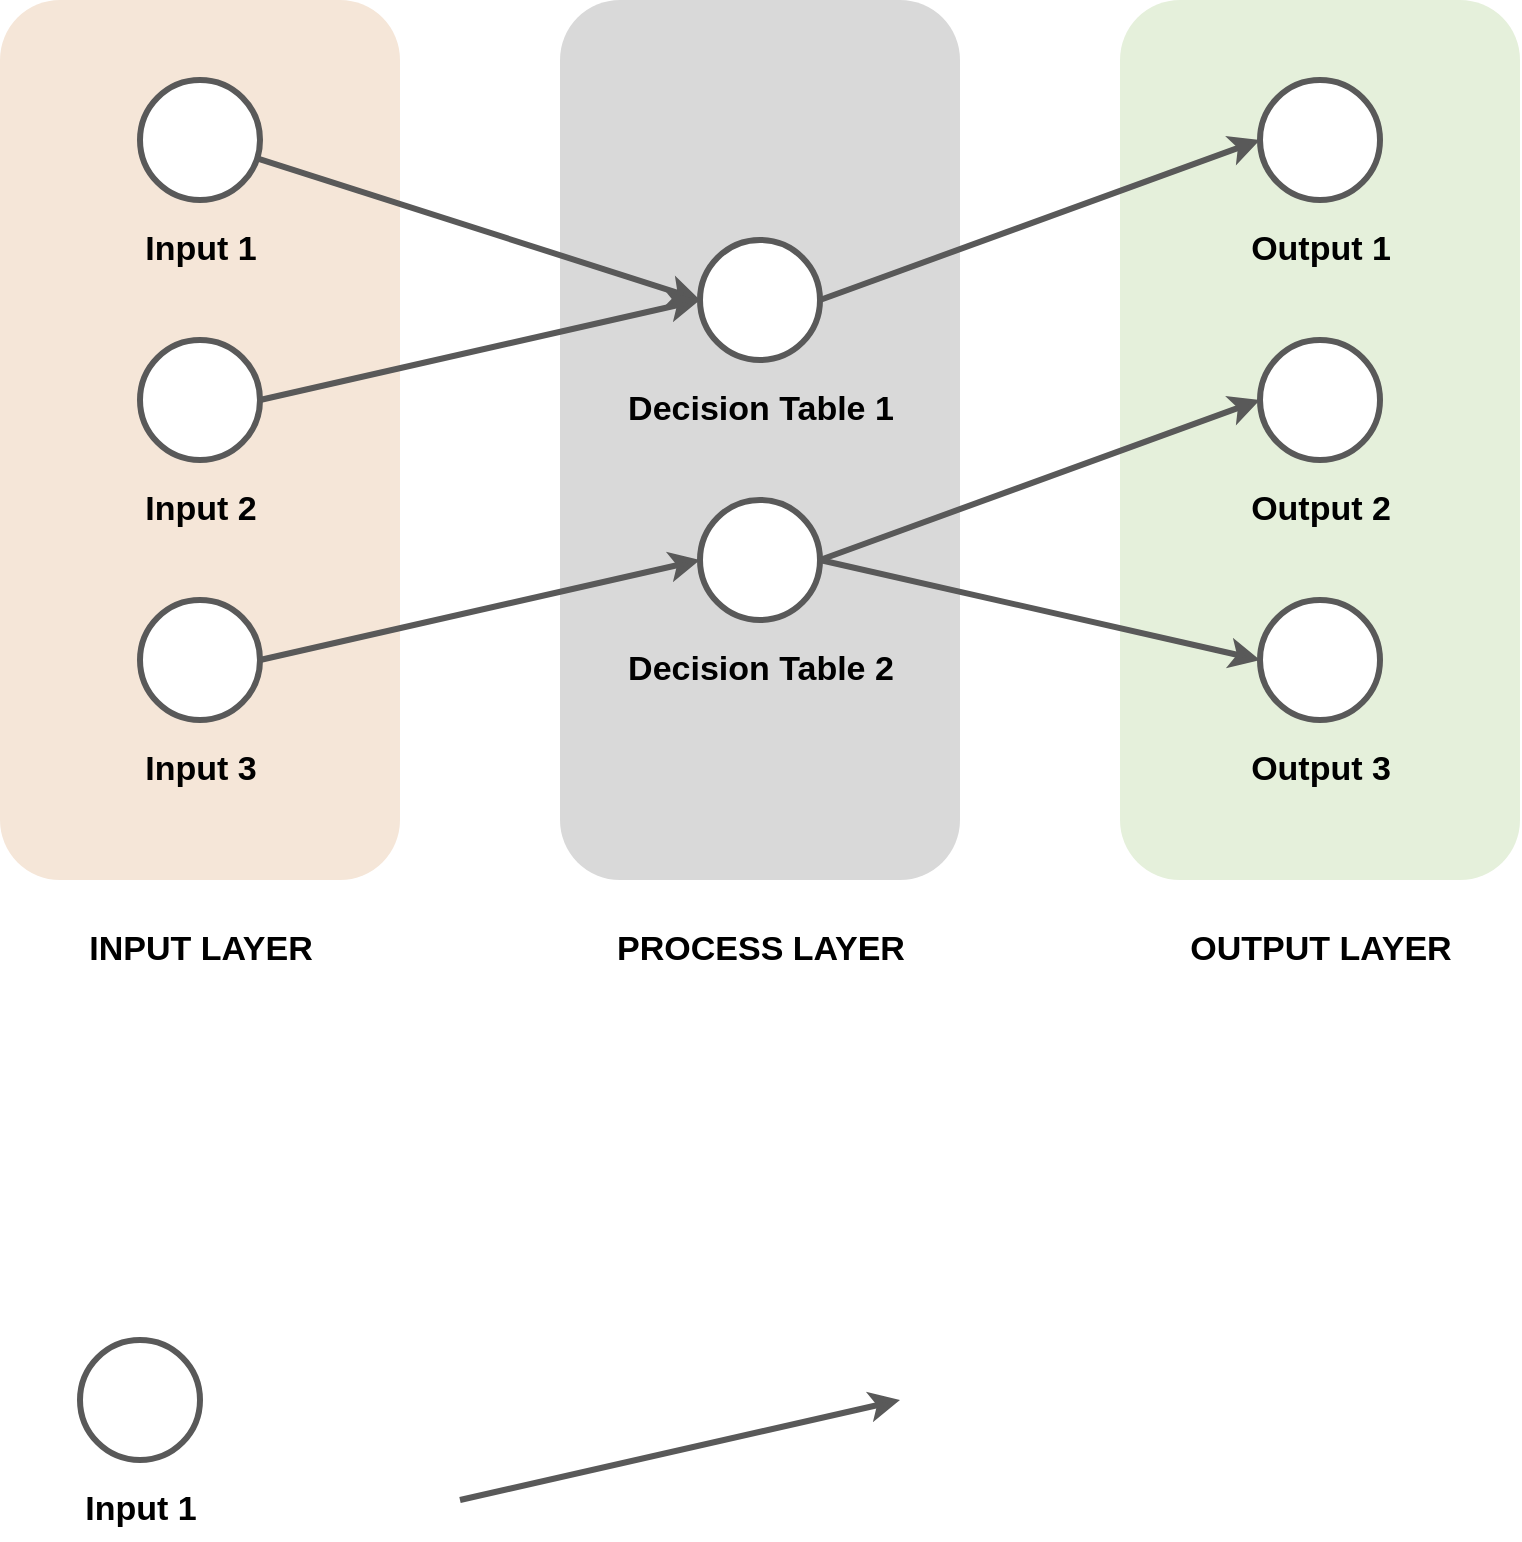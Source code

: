 <mxfile version="24.3.1" type="github">
  <diagram name="Page-1" id="GZAQ_rb6XUfxULKNEcLe">
    <mxGraphModel dx="2074" dy="1132" grid="1" gridSize="10" guides="1" tooltips="1" connect="1" arrows="1" fold="1" page="1" pageScale="1" pageWidth="1169" pageHeight="827" math="0" shadow="0">
      <root>
        <mxCell id="0" />
        <mxCell id="1" parent="0" />
        <mxCell id="z3RG9zAnCcS4gex4DY__-4" value="" style="rounded=1;whiteSpace=wrap;html=1;fillColor=#f5e6d8;strokeColor=none;" parent="1" vertex="1">
          <mxGeometry width="200" height="440" as="geometry" />
        </mxCell>
        <mxCell id="z3RG9zAnCcS4gex4DY__-5" value="" style="rounded=1;whiteSpace=wrap;html=1;fillColor=#d9d9d9;strokeColor=none;" parent="1" vertex="1">
          <mxGeometry x="280" width="200" height="440" as="geometry" />
        </mxCell>
        <mxCell id="z3RG9zAnCcS4gex4DY__-6" value="" style="rounded=1;whiteSpace=wrap;html=1;fillColor=#e5f0db;strokeColor=none;" parent="1" vertex="1">
          <mxGeometry x="560" width="200" height="440" as="geometry" />
        </mxCell>
        <mxCell id="z3RG9zAnCcS4gex4DY__-7" value="" style="ellipse;whiteSpace=wrap;html=1;aspect=fixed;strokeWidth=3;strokeColor=#595959;" parent="1" vertex="1">
          <mxGeometry x="40" y="670" width="60" height="60" as="geometry" />
        </mxCell>
        <mxCell id="z3RG9zAnCcS4gex4DY__-8" value="Input 1" style="text;html=1;align=center;verticalAlign=middle;resizable=0;points=[];autosize=1;strokeColor=none;fillColor=none;fontStyle=1;fontSize=17;" parent="1" vertex="1">
          <mxGeometry x="30" y="740" width="80" height="30" as="geometry" />
        </mxCell>
        <mxCell id="akKol83kmXxrZ-0CjjJh-11" style="rounded=0;orthogonalLoop=1;jettySize=auto;html=1;entryX=0;entryY=0.5;entryDx=0;entryDy=0;strokeWidth=3;strokeColor=#595959;" edge="1" parent="1" source="z3RG9zAnCcS4gex4DY__-9" target="akKol83kmXxrZ-0CjjJh-1">
          <mxGeometry relative="1" as="geometry" />
        </mxCell>
        <mxCell id="z3RG9zAnCcS4gex4DY__-9" value="" style="ellipse;whiteSpace=wrap;html=1;aspect=fixed;strokeWidth=3;strokeColor=#595959;" parent="1" vertex="1">
          <mxGeometry x="70" y="40" width="60" height="60" as="geometry" />
        </mxCell>
        <mxCell id="z3RG9zAnCcS4gex4DY__-11" value="Input 1" style="text;html=1;align=center;verticalAlign=middle;resizable=0;points=[];autosize=1;strokeColor=none;fillColor=none;fontStyle=1;fontSize=17;" parent="1" vertex="1">
          <mxGeometry x="60" y="110" width="80" height="30" as="geometry" />
        </mxCell>
        <mxCell id="z3RG9zAnCcS4gex4DY__-12" value="" style="ellipse;whiteSpace=wrap;html=1;aspect=fixed;strokeWidth=3;strokeColor=#595959;" parent="1" vertex="1">
          <mxGeometry x="70" y="170" width="60" height="60" as="geometry" />
        </mxCell>
        <mxCell id="z3RG9zAnCcS4gex4DY__-13" value="Input 2" style="text;html=1;align=center;verticalAlign=middle;resizable=0;points=[];autosize=1;strokeColor=none;fillColor=none;fontStyle=1;fontSize=17;" parent="1" vertex="1">
          <mxGeometry x="60" y="240" width="80" height="30" as="geometry" />
        </mxCell>
        <mxCell id="z3RG9zAnCcS4gex4DY__-14" value="" style="ellipse;whiteSpace=wrap;html=1;aspect=fixed;strokeWidth=3;strokeColor=#595959;" parent="1" vertex="1">
          <mxGeometry x="70" y="300" width="60" height="60" as="geometry" />
        </mxCell>
        <mxCell id="z3RG9zAnCcS4gex4DY__-15" value="Input 3" style="text;html=1;align=center;verticalAlign=middle;resizable=0;points=[];autosize=1;strokeColor=none;fillColor=none;fontStyle=1;fontSize=17;" parent="1" vertex="1">
          <mxGeometry x="60" y="370" width="80" height="30" as="geometry" />
        </mxCell>
        <mxCell id="z3RG9zAnCcS4gex4DY__-16" value="INPUT LAYER" style="text;html=1;align=center;verticalAlign=middle;resizable=0;points=[];autosize=1;strokeColor=none;fillColor=none;fontStyle=1;fontSize=17;" parent="1" vertex="1">
          <mxGeometry x="35" y="460" width="130" height="30" as="geometry" />
        </mxCell>
        <mxCell id="z3RG9zAnCcS4gex4DY__-17" value="PROCESS LAYER" style="text;html=1;align=center;verticalAlign=middle;resizable=0;points=[];autosize=1;strokeColor=none;fillColor=none;fontStyle=1;fontSize=17;" parent="1" vertex="1">
          <mxGeometry x="295" y="460" width="170" height="30" as="geometry" />
        </mxCell>
        <mxCell id="z3RG9zAnCcS4gex4DY__-18" value="OUTPUT LAYER" style="text;html=1;align=center;verticalAlign=middle;resizable=0;points=[];autosize=1;strokeColor=none;fillColor=none;fontStyle=1;fontSize=17;" parent="1" vertex="1">
          <mxGeometry x="585" y="460" width="150" height="30" as="geometry" />
        </mxCell>
        <mxCell id="akKol83kmXxrZ-0CjjJh-1" value="" style="ellipse;whiteSpace=wrap;html=1;aspect=fixed;strokeWidth=3;strokeColor=#595959;" vertex="1" parent="1">
          <mxGeometry x="350" y="120" width="60" height="60" as="geometry" />
        </mxCell>
        <mxCell id="akKol83kmXxrZ-0CjjJh-2" value="Decision Table 1" style="text;html=1;align=center;verticalAlign=middle;resizable=0;points=[];autosize=1;strokeColor=none;fillColor=none;fontStyle=1;fontSize=17;" vertex="1" parent="1">
          <mxGeometry x="305" y="190" width="150" height="30" as="geometry" />
        </mxCell>
        <mxCell id="akKol83kmXxrZ-0CjjJh-3" value="" style="ellipse;whiteSpace=wrap;html=1;aspect=fixed;strokeWidth=3;strokeColor=#595959;" vertex="1" parent="1">
          <mxGeometry x="350" y="250" width="60" height="60" as="geometry" />
        </mxCell>
        <mxCell id="akKol83kmXxrZ-0CjjJh-4" value="Decision Table 2" style="text;html=1;align=center;verticalAlign=middle;resizable=0;points=[];autosize=1;strokeColor=none;fillColor=none;fontStyle=1;fontSize=17;" vertex="1" parent="1">
          <mxGeometry x="305" y="320" width="150" height="30" as="geometry" />
        </mxCell>
        <mxCell id="akKol83kmXxrZ-0CjjJh-5" value="" style="ellipse;whiteSpace=wrap;html=1;aspect=fixed;strokeWidth=3;strokeColor=#595959;" vertex="1" parent="1">
          <mxGeometry x="630" y="40" width="60" height="60" as="geometry" />
        </mxCell>
        <mxCell id="akKol83kmXxrZ-0CjjJh-6" value="Output 1" style="text;html=1;align=center;verticalAlign=middle;resizable=0;points=[];autosize=1;strokeColor=none;fillColor=none;fontStyle=1;fontSize=17;" vertex="1" parent="1">
          <mxGeometry x="615" y="110" width="90" height="30" as="geometry" />
        </mxCell>
        <mxCell id="akKol83kmXxrZ-0CjjJh-7" value="" style="ellipse;whiteSpace=wrap;html=1;aspect=fixed;strokeWidth=3;strokeColor=#595959;" vertex="1" parent="1">
          <mxGeometry x="630" y="170" width="60" height="60" as="geometry" />
        </mxCell>
        <mxCell id="akKol83kmXxrZ-0CjjJh-8" value="Output 2" style="text;html=1;align=center;verticalAlign=middle;resizable=0;points=[];autosize=1;strokeColor=none;fillColor=none;fontStyle=1;fontSize=17;" vertex="1" parent="1">
          <mxGeometry x="615" y="240" width="90" height="30" as="geometry" />
        </mxCell>
        <mxCell id="akKol83kmXxrZ-0CjjJh-9" value="" style="ellipse;whiteSpace=wrap;html=1;aspect=fixed;strokeWidth=3;strokeColor=#595959;" vertex="1" parent="1">
          <mxGeometry x="630" y="300" width="60" height="60" as="geometry" />
        </mxCell>
        <mxCell id="akKol83kmXxrZ-0CjjJh-10" value="Output 3" style="text;html=1;align=center;verticalAlign=middle;resizable=0;points=[];autosize=1;strokeColor=none;fillColor=none;fontStyle=1;fontSize=17;" vertex="1" parent="1">
          <mxGeometry x="615" y="370" width="90" height="30" as="geometry" />
        </mxCell>
        <mxCell id="akKol83kmXxrZ-0CjjJh-13" style="rounded=0;orthogonalLoop=1;jettySize=auto;html=1;entryX=0;entryY=0.5;entryDx=0;entryDy=0;strokeWidth=3;strokeColor=#595959;exitX=1;exitY=0.5;exitDx=0;exitDy=0;" edge="1" parent="1" source="z3RG9zAnCcS4gex4DY__-12" target="akKol83kmXxrZ-0CjjJh-1">
          <mxGeometry relative="1" as="geometry">
            <mxPoint x="139" y="89" as="sourcePoint" />
            <mxPoint x="360" y="160" as="targetPoint" />
          </mxGeometry>
        </mxCell>
        <mxCell id="akKol83kmXxrZ-0CjjJh-15" style="rounded=0;orthogonalLoop=1;jettySize=auto;html=1;entryX=0;entryY=0.5;entryDx=0;entryDy=0;strokeWidth=3;strokeColor=#595959;exitX=1;exitY=0.5;exitDx=0;exitDy=0;" edge="1" parent="1" source="z3RG9zAnCcS4gex4DY__-14" target="akKol83kmXxrZ-0CjjJh-3">
          <mxGeometry relative="1" as="geometry">
            <mxPoint x="140" y="210" as="sourcePoint" />
            <mxPoint x="360" y="160" as="targetPoint" />
          </mxGeometry>
        </mxCell>
        <mxCell id="akKol83kmXxrZ-0CjjJh-17" style="rounded=0;orthogonalLoop=1;jettySize=auto;html=1;entryX=0;entryY=0.5;entryDx=0;entryDy=0;strokeWidth=3;strokeColor=#595959;exitX=1;exitY=0.5;exitDx=0;exitDy=0;" edge="1" parent="1">
          <mxGeometry relative="1" as="geometry">
            <mxPoint x="230" y="750" as="sourcePoint" />
            <mxPoint x="450" y="700" as="targetPoint" />
          </mxGeometry>
        </mxCell>
        <mxCell id="akKol83kmXxrZ-0CjjJh-18" style="rounded=0;orthogonalLoop=1;jettySize=auto;html=1;entryX=0;entryY=0.5;entryDx=0;entryDy=0;strokeWidth=3;strokeColor=#595959;exitX=1;exitY=0.5;exitDx=0;exitDy=0;" edge="1" parent="1" source="akKol83kmXxrZ-0CjjJh-1" target="akKol83kmXxrZ-0CjjJh-5">
          <mxGeometry relative="1" as="geometry">
            <mxPoint x="860" y="110" as="sourcePoint" />
            <mxPoint x="1080" y="60" as="targetPoint" />
          </mxGeometry>
        </mxCell>
        <mxCell id="akKol83kmXxrZ-0CjjJh-19" style="rounded=0;orthogonalLoop=1;jettySize=auto;html=1;entryX=0;entryY=0.5;entryDx=0;entryDy=0;strokeWidth=3;strokeColor=#595959;exitX=1;exitY=0.5;exitDx=0;exitDy=0;" edge="1" parent="1" source="akKol83kmXxrZ-0CjjJh-3" target="akKol83kmXxrZ-0CjjJh-7">
          <mxGeometry relative="1" as="geometry">
            <mxPoint x="530" y="680" as="sourcePoint" />
            <mxPoint x="750" y="630" as="targetPoint" />
          </mxGeometry>
        </mxCell>
        <mxCell id="akKol83kmXxrZ-0CjjJh-20" style="rounded=0;orthogonalLoop=1;jettySize=auto;html=1;entryX=0;entryY=0.5;entryDx=0;entryDy=0;strokeWidth=3;strokeColor=#595959;exitX=1;exitY=0.5;exitDx=0;exitDy=0;" edge="1" parent="1" source="akKol83kmXxrZ-0CjjJh-3" target="akKol83kmXxrZ-0CjjJh-9">
          <mxGeometry relative="1" as="geometry">
            <mxPoint x="500" y="630" as="sourcePoint" />
            <mxPoint x="720" y="580" as="targetPoint" />
          </mxGeometry>
        </mxCell>
      </root>
    </mxGraphModel>
  </diagram>
</mxfile>
